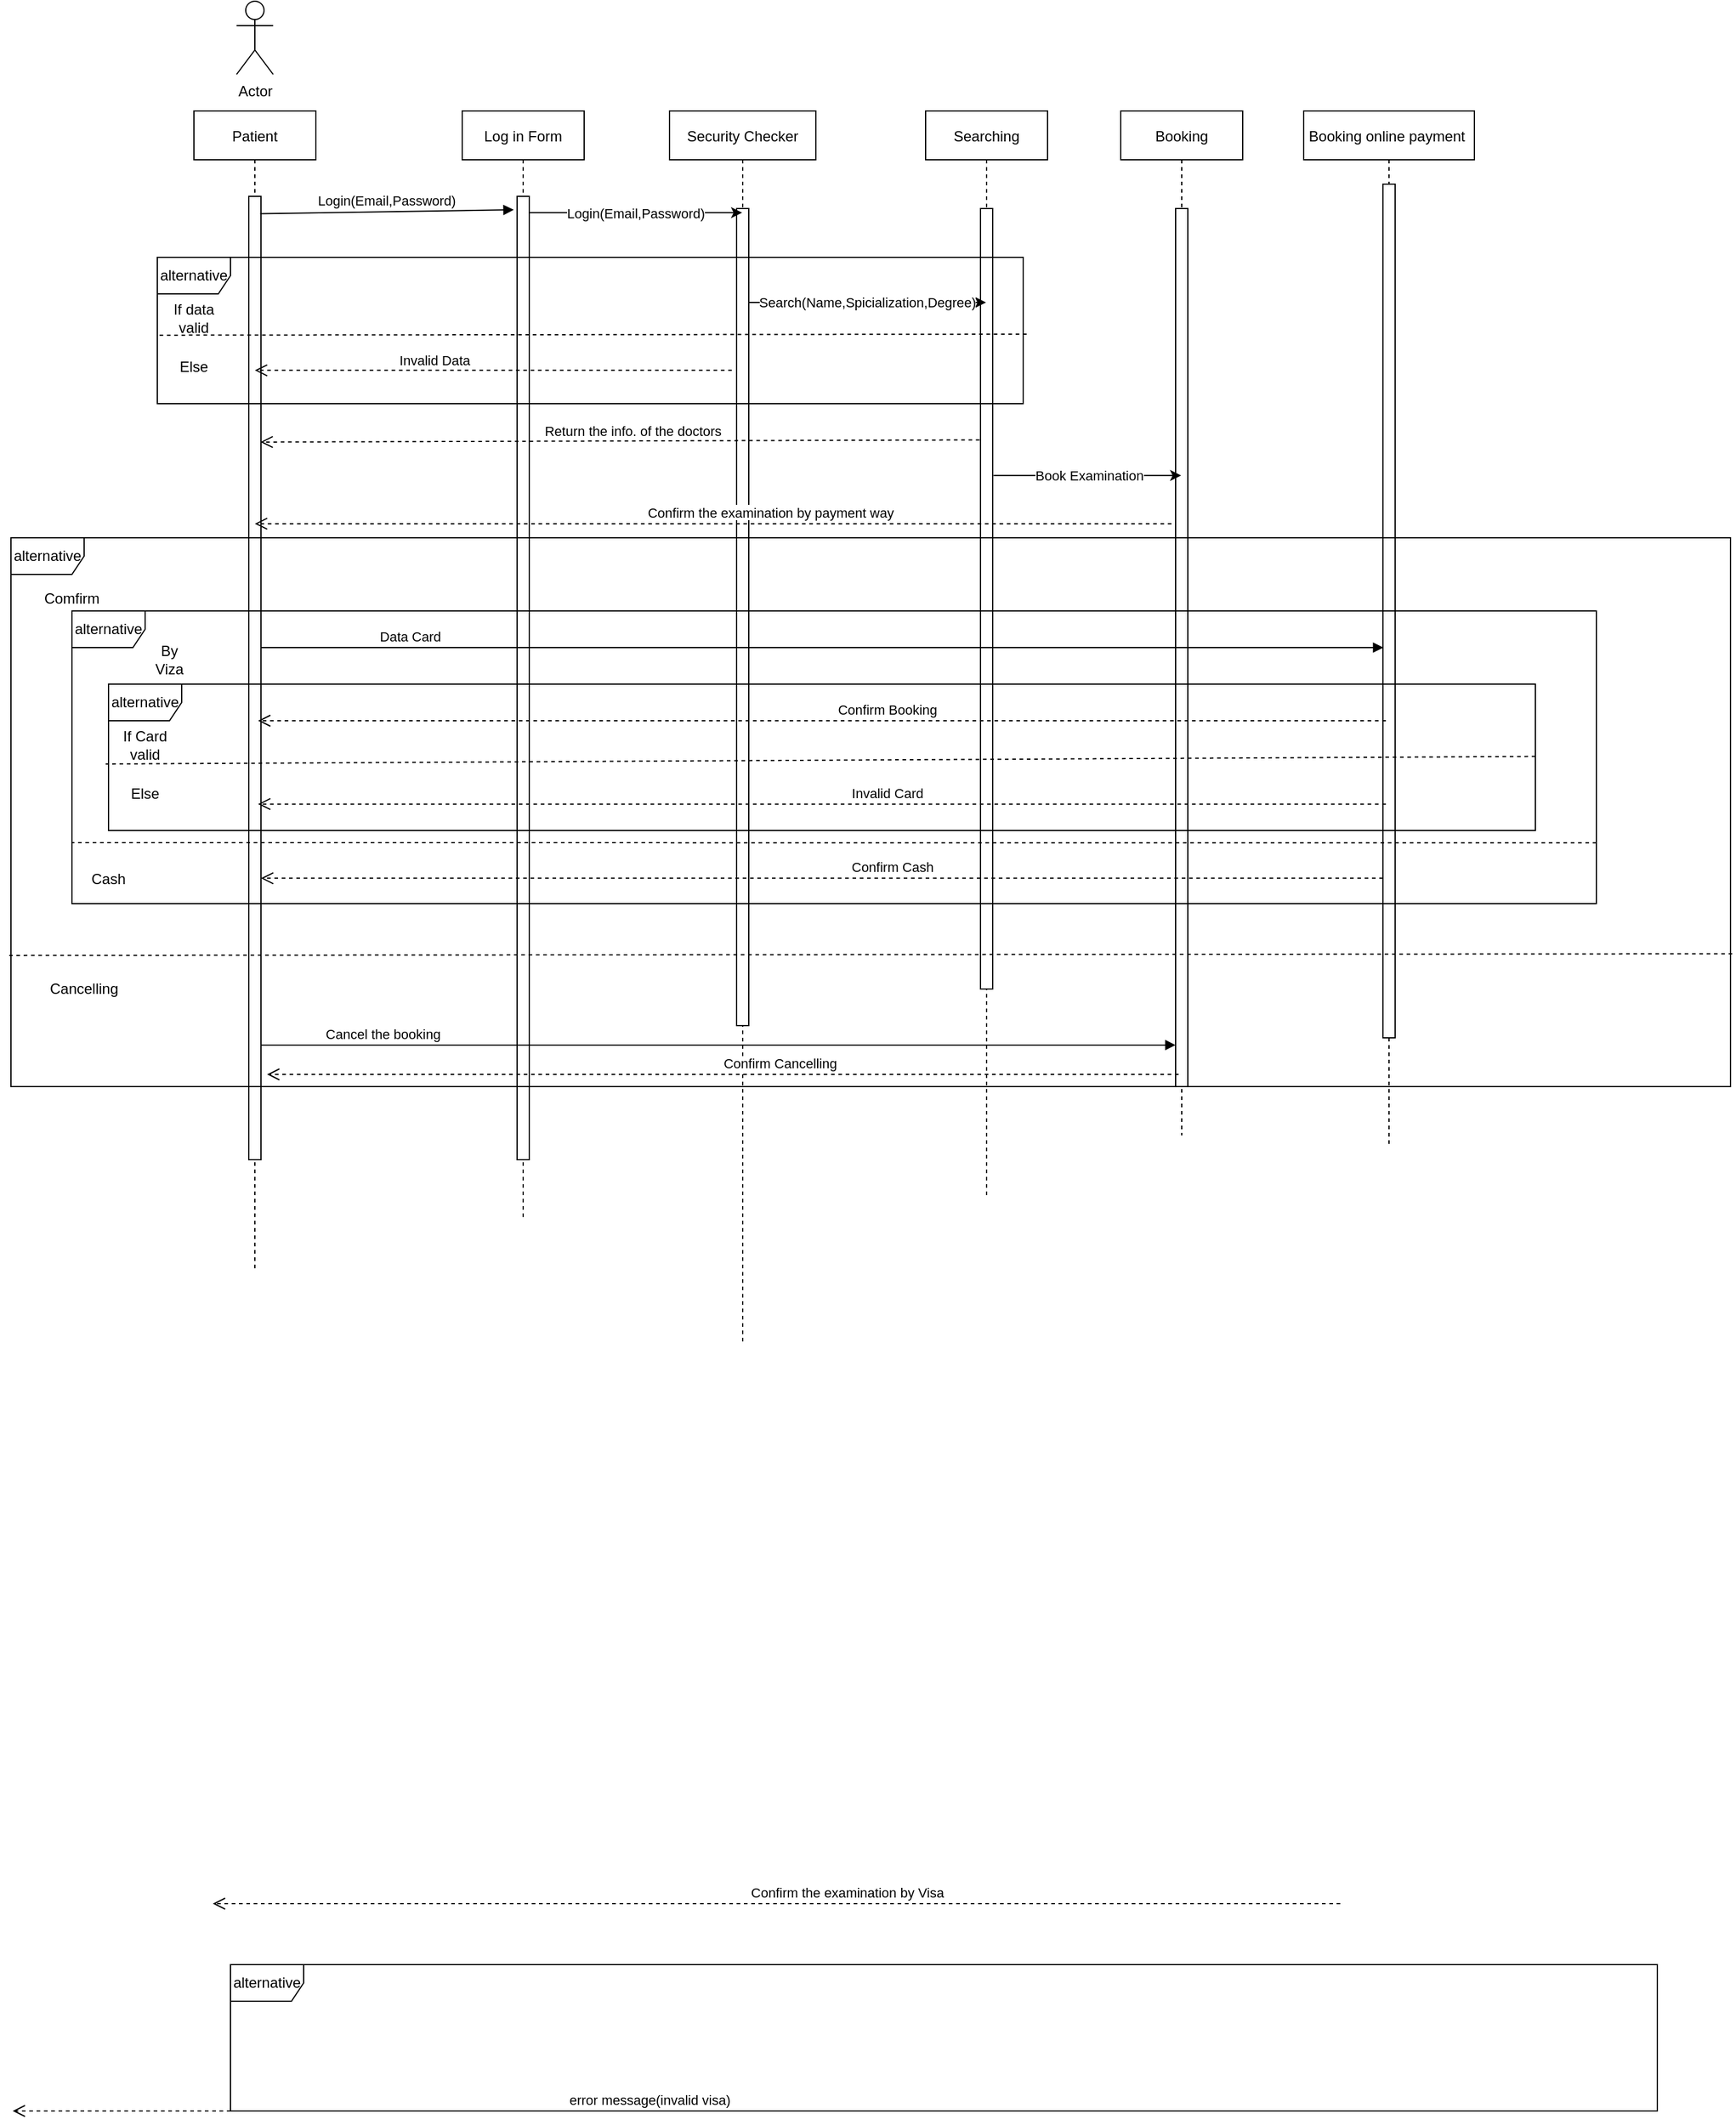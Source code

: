 <mxfile version="14.1.2" type="github">
  <diagram id="kgpKYQtTHZ0yAKxKKP6v" name="Page-1">
    <mxGraphModel dx="3333" dy="1033" grid="1" gridSize="10" guides="1" tooltips="1" connect="1" arrows="1" fold="1" page="1" pageScale="1" pageWidth="850" pageHeight="1100" background="none" math="0" shadow="0">
      <root>
        <mxCell id="0" />
        <mxCell id="1" parent="0" />
        <mxCell id="3nuBFxr9cyL0pnOWT2aG-1" value="Patient" style="shape=umlLifeline;perimeter=lifelinePerimeter;container=1;collapsible=0;recursiveResize=0;rounded=0;shadow=0;strokeWidth=1;" parent="1" vertex="1">
          <mxGeometry x="80" y="90" width="100" height="950" as="geometry" />
        </mxCell>
        <mxCell id="3nuBFxr9cyL0pnOWT2aG-2" value="" style="points=[];perimeter=orthogonalPerimeter;rounded=0;shadow=0;strokeWidth=1;" parent="3nuBFxr9cyL0pnOWT2aG-1" vertex="1">
          <mxGeometry x="45" y="70" width="10" height="790" as="geometry" />
        </mxCell>
        <mxCell id="3nuBFxr9cyL0pnOWT2aG-5" value="Log in Form" style="shape=umlLifeline;perimeter=lifelinePerimeter;container=1;collapsible=0;recursiveResize=0;rounded=0;shadow=0;strokeWidth=1;" parent="1" vertex="1">
          <mxGeometry x="300" y="90" width="100" height="910" as="geometry" />
        </mxCell>
        <mxCell id="3nuBFxr9cyL0pnOWT2aG-6" value="" style="points=[];perimeter=orthogonalPerimeter;rounded=0;shadow=0;strokeWidth=1;" parent="3nuBFxr9cyL0pnOWT2aG-5" vertex="1">
          <mxGeometry x="45" y="70" width="10" height="790" as="geometry" />
        </mxCell>
        <mxCell id="3nuBFxr9cyL0pnOWT2aG-8" value="Login(Email,Password)" style="verticalAlign=bottom;endArrow=block;shadow=0;strokeWidth=1;exitX=0.929;exitY=0.018;exitDx=0;exitDy=0;exitPerimeter=0;entryX=-0.271;entryY=0.014;entryDx=0;entryDy=0;entryPerimeter=0;" parent="1" source="3nuBFxr9cyL0pnOWT2aG-2" target="3nuBFxr9cyL0pnOWT2aG-6" edge="1">
          <mxGeometry relative="1" as="geometry">
            <mxPoint x="275" y="160" as="sourcePoint" />
            <mxPoint x="342" y="170" as="targetPoint" />
          </mxGeometry>
        </mxCell>
        <mxCell id="gi27r2yIJl19BR6W4fk2-7" value="Actor" style="shape=umlActor;verticalLabelPosition=bottom;verticalAlign=top;html=1;outlineConnect=0;" parent="1" vertex="1">
          <mxGeometry x="115" width="30" height="60" as="geometry" />
        </mxCell>
        <mxCell id="gi27r2yIJl19BR6W4fk2-9" value="Security Checker" style="shape=umlLifeline;perimeter=lifelinePerimeter;container=1;collapsible=0;recursiveResize=0;rounded=0;shadow=0;strokeWidth=1;" parent="1" vertex="1">
          <mxGeometry x="470" y="90" width="120" height="1010" as="geometry" />
        </mxCell>
        <mxCell id="gi27r2yIJl19BR6W4fk2-10" value="" style="points=[];perimeter=orthogonalPerimeter;rounded=0;shadow=0;strokeWidth=1;" parent="gi27r2yIJl19BR6W4fk2-9" vertex="1">
          <mxGeometry x="55" y="80" width="10" height="670" as="geometry" />
        </mxCell>
        <mxCell id="gi27r2yIJl19BR6W4fk2-11" value="Searching" style="shape=umlLifeline;perimeter=lifelinePerimeter;container=1;collapsible=0;recursiveResize=0;rounded=0;shadow=0;strokeWidth=1;" parent="1" vertex="1">
          <mxGeometry x="680" y="90" width="100" height="890" as="geometry" />
        </mxCell>
        <mxCell id="gi27r2yIJl19BR6W4fk2-12" value="" style="points=[];perimeter=orthogonalPerimeter;rounded=0;shadow=0;strokeWidth=1;" parent="gi27r2yIJl19BR6W4fk2-11" vertex="1">
          <mxGeometry x="45" y="80" width="10" height="640" as="geometry" />
        </mxCell>
        <mxCell id="gi27r2yIJl19BR6W4fk2-13" value="Booking" style="shape=umlLifeline;perimeter=lifelinePerimeter;container=1;collapsible=0;recursiveResize=0;rounded=0;shadow=0;strokeWidth=1;" parent="1" vertex="1">
          <mxGeometry x="840" y="90" width="100" height="840" as="geometry" />
        </mxCell>
        <mxCell id="gi27r2yIJl19BR6W4fk2-14" value="" style="points=[];perimeter=orthogonalPerimeter;rounded=0;shadow=0;strokeWidth=1;" parent="gi27r2yIJl19BR6W4fk2-13" vertex="1">
          <mxGeometry x="45" y="80" width="10" height="720" as="geometry" />
        </mxCell>
        <mxCell id="gi27r2yIJl19BR6W4fk2-15" value="Booking online payment " style="shape=umlLifeline;perimeter=lifelinePerimeter;container=1;collapsible=0;recursiveResize=0;rounded=0;shadow=0;strokeWidth=1;size=40;" parent="1" vertex="1">
          <mxGeometry x="990" y="90" width="140" height="850" as="geometry" />
        </mxCell>
        <mxCell id="gi27r2yIJl19BR6W4fk2-16" value="" style="points=[];perimeter=orthogonalPerimeter;rounded=0;shadow=0;strokeWidth=1;" parent="gi27r2yIJl19BR6W4fk2-15" vertex="1">
          <mxGeometry x="65" y="60" width="10" height="700" as="geometry" />
        </mxCell>
        <mxCell id="gi27r2yIJl19BR6W4fk2-22" value="" style="endArrow=classic;html=1;exitX=0.953;exitY=0.017;exitDx=0;exitDy=0;exitPerimeter=0;" parent="1" source="3nuBFxr9cyL0pnOWT2aG-6" target="gi27r2yIJl19BR6W4fk2-9" edge="1">
          <mxGeometry relative="1" as="geometry">
            <mxPoint x="350" y="170" as="sourcePoint" />
            <mxPoint x="450" y="170" as="targetPoint" />
          </mxGeometry>
        </mxCell>
        <mxCell id="gi27r2yIJl19BR6W4fk2-23" value="Login(Email,Password)" style="edgeLabel;resizable=0;html=1;align=center;verticalAlign=middle;" parent="gi27r2yIJl19BR6W4fk2-22" connectable="0" vertex="1">
          <mxGeometry relative="1" as="geometry" />
        </mxCell>
        <mxCell id="gi27r2yIJl19BR6W4fk2-42" value="" style="endArrow=classic;html=1;exitX=1.024;exitY=0.115;exitDx=0;exitDy=0;exitPerimeter=0;" parent="1" source="gi27r2yIJl19BR6W4fk2-10" target="gi27r2yIJl19BR6W4fk2-11" edge="1">
          <mxGeometry relative="1" as="geometry">
            <mxPoint x="535" y="190" as="sourcePoint" />
            <mxPoint x="690" y="190" as="targetPoint" />
          </mxGeometry>
        </mxCell>
        <mxCell id="gi27r2yIJl19BR6W4fk2-43" value="Search(Name,Spicialization,Degree)" style="edgeLabel;resizable=0;html=1;align=center;verticalAlign=middle;" parent="gi27r2yIJl19BR6W4fk2-42" connectable="0" vertex="1">
          <mxGeometry relative="1" as="geometry" />
        </mxCell>
        <mxCell id="gi27r2yIJl19BR6W4fk2-45" value="Invalid Data" style="verticalAlign=bottom;endArrow=open;dashed=1;endSize=8;shadow=0;strokeWidth=1;exitX=-0.388;exitY=0.198;exitDx=0;exitDy=0;exitPerimeter=0;" parent="1" source="gi27r2yIJl19BR6W4fk2-10" target="3nuBFxr9cyL0pnOWT2aG-1" edge="1">
          <mxGeometry x="0.244" y="1" relative="1" as="geometry">
            <mxPoint x="140" y="260.0" as="targetPoint" />
            <mxPoint x="520" y="260" as="sourcePoint" />
            <mxPoint as="offset" />
          </mxGeometry>
        </mxCell>
        <mxCell id="gi27r2yIJl19BR6W4fk2-47" value="" style="endArrow=classic;html=1;exitX=1.071;exitY=0.342;exitDx=0;exitDy=0;exitPerimeter=0;" parent="1" source="gi27r2yIJl19BR6W4fk2-12" target="gi27r2yIJl19BR6W4fk2-13" edge="1">
          <mxGeometry relative="1" as="geometry">
            <mxPoint x="740" y="330" as="sourcePoint" />
            <mxPoint x="880" y="338" as="targetPoint" />
          </mxGeometry>
        </mxCell>
        <mxCell id="gi27r2yIJl19BR6W4fk2-48" value="Book Examination" style="edgeLabel;resizable=0;html=1;align=center;verticalAlign=middle;" parent="gi27r2yIJl19BR6W4fk2-47" connectable="0" vertex="1">
          <mxGeometry relative="1" as="geometry">
            <mxPoint x="1" as="offset" />
          </mxGeometry>
        </mxCell>
        <mxCell id="gi27r2yIJl19BR6W4fk2-50" value="Confirm the examination by payment way" style="verticalAlign=bottom;endArrow=open;dashed=1;endSize=8;shadow=0;strokeWidth=1;exitX=-0.341;exitY=0.359;exitDx=0;exitDy=0;exitPerimeter=0;" parent="1" source="gi27r2yIJl19BR6W4fk2-14" target="3nuBFxr9cyL0pnOWT2aG-1" edge="1">
          <mxGeometry x="-0.126" relative="1" as="geometry">
            <mxPoint x="480" y="371.07" as="targetPoint" />
            <mxPoint x="876.76" y="368.93" as="sourcePoint" />
            <mxPoint as="offset" />
          </mxGeometry>
        </mxCell>
        <mxCell id="gi27r2yIJl19BR6W4fk2-55" value="Cancel the booking" style="verticalAlign=bottom;endArrow=block;shadow=0;strokeWidth=1;exitX=1.024;exitY=0.881;exitDx=0;exitDy=0;exitPerimeter=0;" parent="1" source="3nuBFxr9cyL0pnOWT2aG-2" target="gi27r2yIJl19BR6W4fk2-14" edge="1">
          <mxGeometry x="-0.733" relative="1" as="geometry">
            <mxPoint x="140.0" y="680" as="sourcePoint" />
            <mxPoint x="348.0" y="680.9" as="targetPoint" />
            <mxPoint as="offset" />
          </mxGeometry>
        </mxCell>
        <mxCell id="gi27r2yIJl19BR6W4fk2-56" value="Confirm Cancelling" style="verticalAlign=bottom;endArrow=open;dashed=1;endSize=8;shadow=0;strokeWidth=1;exitX=0.176;exitY=0.191;exitDx=0;exitDy=0;exitPerimeter=0;" parent="1" edge="1">
          <mxGeometry x="-0.126" relative="1" as="geometry">
            <mxPoint x="140.004" y="880" as="targetPoint" />
            <mxPoint x="887.44" y="880" as="sourcePoint" />
            <mxPoint as="offset" />
          </mxGeometry>
        </mxCell>
        <mxCell id="gi27r2yIJl19BR6W4fk2-65" value="alternative" style="shape=umlFrame;whiteSpace=wrap;html=1;" parent="1" vertex="1">
          <mxGeometry x="50" y="210" width="710" height="120" as="geometry" />
        </mxCell>
        <mxCell id="gi27r2yIJl19BR6W4fk2-66" value="" style="endArrow=none;html=1;dashed=1;exitX=1.004;exitY=0.525;exitDx=0;exitDy=0;exitPerimeter=0;entryX=0.002;entryY=0.532;entryDx=0;entryDy=0;entryPerimeter=0;" parent="1" source="gi27r2yIJl19BR6W4fk2-65" target="gi27r2yIJl19BR6W4fk2-65" edge="1">
          <mxGeometry relative="1" as="geometry">
            <mxPoint x="1214.68" y="320.3" as="sourcePoint" />
            <mxPoint x="40.0" y="320.0" as="targetPoint" />
          </mxGeometry>
        </mxCell>
        <mxCell id="gi27r2yIJl19BR6W4fk2-68" value="If data valid" style="text;html=1;strokeColor=none;fillColor=none;align=center;verticalAlign=middle;whiteSpace=wrap;rounded=0;" parent="1" vertex="1">
          <mxGeometry x="60" y="250" width="40" height="20" as="geometry" />
        </mxCell>
        <mxCell id="gi27r2yIJl19BR6W4fk2-69" value="Else" style="text;html=1;strokeColor=none;fillColor=none;align=center;verticalAlign=middle;whiteSpace=wrap;rounded=0;" parent="1" vertex="1">
          <mxGeometry x="60" y="290" width="40" height="20" as="geometry" />
        </mxCell>
        <mxCell id="uxSwmTS0pwex9wF5p5L2-1" value="Return the info. of the doctors" style="verticalAlign=bottom;endArrow=open;dashed=1;endSize=8;shadow=0;strokeWidth=1;exitX=0.02;exitY=0.279;exitDx=0;exitDy=0;exitPerimeter=0;entryX=1.06;entryY=0.292;entryDx=0;entryDy=0;entryPerimeter=0;" edge="1" parent="1">
          <mxGeometry x="-0.036" y="1" relative="1" as="geometry">
            <mxPoint x="134.6" y="361.48" as="targetPoint" />
            <mxPoint x="724.2" y="359.72" as="sourcePoint" />
            <mxPoint as="offset" />
          </mxGeometry>
        </mxCell>
        <mxCell id="uxSwmTS0pwex9wF5p5L2-2" value="alternative" style="shape=umlFrame;whiteSpace=wrap;html=1;" vertex="1" parent="1">
          <mxGeometry x="-70" y="440" width="1410" height="450" as="geometry" />
        </mxCell>
        <mxCell id="uxSwmTS0pwex9wF5p5L2-3" value="" style="endArrow=none;html=1;dashed=1;exitX=1.001;exitY=0.758;exitDx=0;exitDy=0;exitPerimeter=0;entryX=-0.001;entryY=0.761;entryDx=0;entryDy=0;entryPerimeter=0;" edge="1" parent="1" source="uxSwmTS0pwex9wF5p5L2-2" target="uxSwmTS0pwex9wF5p5L2-2">
          <mxGeometry relative="1" as="geometry">
            <mxPoint x="1250.0" y="1000.3" as="sourcePoint" />
            <mxPoint x="75.32" y="1000.0" as="targetPoint" />
          </mxGeometry>
        </mxCell>
        <mxCell id="gi27r2yIJl19BR6W4fk2-57" value="alternative" style="shape=umlFrame;whiteSpace=wrap;html=1;" parent="1" vertex="1">
          <mxGeometry x="10" y="560" width="1170" height="120" as="geometry" />
        </mxCell>
        <mxCell id="gi27r2yIJl19BR6W4fk2-60" value="" style="endArrow=none;html=1;dashed=1;exitX=1;exitY=0.494;exitDx=0;exitDy=0;exitPerimeter=0;entryX=-0.002;entryY=0.496;entryDx=0;entryDy=0;entryPerimeter=0;" parent="1" source="gi27r2yIJl19BR6W4fk2-57" edge="1">
          <mxGeometry relative="1" as="geometry">
            <mxPoint x="1182.34" y="625.74" as="sourcePoint" />
            <mxPoint x="7.66" y="625.48" as="targetPoint" />
          </mxGeometry>
        </mxCell>
        <mxCell id="uxSwmTS0pwex9wF5p5L2-4" value="Comfirm" style="text;html=1;strokeColor=none;fillColor=none;align=center;verticalAlign=middle;whiteSpace=wrap;rounded=0;" vertex="1" parent="1">
          <mxGeometry x="-40" y="480" width="40" height="20" as="geometry" />
        </mxCell>
        <mxCell id="uxSwmTS0pwex9wF5p5L2-5" value="Cancelling" style="text;html=1;strokeColor=none;fillColor=none;align=center;verticalAlign=middle;whiteSpace=wrap;rounded=0;" vertex="1" parent="1">
          <mxGeometry x="-30" y="800" width="40" height="20" as="geometry" />
        </mxCell>
        <mxCell id="uxSwmTS0pwex9wF5p5L2-6" value="alternative" style="shape=umlFrame;whiteSpace=wrap;html=1;" vertex="1" parent="1">
          <mxGeometry x="110" y="1610" width="1170" height="120" as="geometry" />
        </mxCell>
        <mxCell id="uxSwmTS0pwex9wF5p5L2-8" value="Confirm the examination by Visa" style="verticalAlign=bottom;endArrow=open;dashed=1;endSize=8;shadow=0;strokeWidth=1;exitX=-0.167;exitY=0.611;exitDx=0;exitDy=0;exitPerimeter=0;" edge="1" parent="1">
          <mxGeometry x="-0.126" relative="1" as="geometry">
            <mxPoint x="95.503" y="1560" as="targetPoint" />
            <mxPoint x="1020" y="1560" as="sourcePoint" />
            <mxPoint as="offset" />
          </mxGeometry>
        </mxCell>
        <mxCell id="uxSwmTS0pwex9wF5p5L2-9" value="error message(invalid visa)" style="verticalAlign=bottom;endArrow=open;dashed=1;endSize=8;shadow=0;strokeWidth=1;exitX=0.176;exitY=0.191;exitDx=0;exitDy=0;exitPerimeter=0;" edge="1" parent="1">
          <mxGeometry x="-0.126" relative="1" as="geometry">
            <mxPoint x="-68.607" y="1730" as="targetPoint" />
            <mxPoint x="860" y="1730" as="sourcePoint" />
            <mxPoint as="offset" />
          </mxGeometry>
        </mxCell>
        <mxCell id="uxSwmTS0pwex9wF5p5L2-10" value="If Card valid" style="text;html=1;strokeColor=none;fillColor=none;align=center;verticalAlign=middle;whiteSpace=wrap;rounded=0;" vertex="1" parent="1">
          <mxGeometry x="20" y="600" width="40" height="20" as="geometry" />
        </mxCell>
        <mxCell id="uxSwmTS0pwex9wF5p5L2-11" value="Else" style="text;html=1;strokeColor=none;fillColor=none;align=center;verticalAlign=middle;whiteSpace=wrap;rounded=0;" vertex="1" parent="1">
          <mxGeometry x="20" y="640" width="40" height="20" as="geometry" />
        </mxCell>
        <mxCell id="uxSwmTS0pwex9wF5p5L2-12" value="alternative" style="shape=umlFrame;whiteSpace=wrap;html=1;" vertex="1" parent="1">
          <mxGeometry x="-20" y="500" width="1250" height="240" as="geometry" />
        </mxCell>
        <mxCell id="uxSwmTS0pwex9wF5p5L2-13" value="By Viza" style="text;html=1;strokeColor=none;fillColor=none;align=center;verticalAlign=middle;whiteSpace=wrap;rounded=0;" vertex="1" parent="1">
          <mxGeometry x="40" y="530" width="40" height="20" as="geometry" />
        </mxCell>
        <mxCell id="uxSwmTS0pwex9wF5p5L2-15" value="Data Card" style="verticalAlign=bottom;endArrow=block;shadow=0;strokeWidth=1;exitX=1.367;exitY=0.986;exitDx=0;exitDy=0;exitPerimeter=0;" edge="1" parent="1">
          <mxGeometry x="-0.733" relative="1" as="geometry">
            <mxPoint x="134.58" y="530" as="sourcePoint" />
            <mxPoint x="1055.41" y="530" as="targetPoint" />
            <mxPoint as="offset" />
          </mxGeometry>
        </mxCell>
        <mxCell id="uxSwmTS0pwex9wF5p5L2-19" value="Confirm Booking" style="verticalAlign=bottom;endArrow=open;dashed=1;endSize=8;shadow=0;strokeWidth=1;entryX=0.547;entryY=0.93;entryDx=0;entryDy=0;entryPerimeter=0;" edge="1" parent="1">
          <mxGeometry x="-0.114" relative="1" as="geometry">
            <mxPoint x="132.6" y="590.0" as="targetPoint" />
            <mxPoint x="1057.4" y="590.0" as="sourcePoint" />
            <mxPoint x="1" as="offset" />
          </mxGeometry>
        </mxCell>
        <mxCell id="uxSwmTS0pwex9wF5p5L2-20" value="Invalid Card" style="verticalAlign=bottom;endArrow=open;dashed=1;endSize=8;shadow=0;strokeWidth=1;entryX=0.547;entryY=0.93;entryDx=0;entryDy=0;entryPerimeter=0;" edge="1" parent="1">
          <mxGeometry x="-0.114" relative="1" as="geometry">
            <mxPoint x="132.6" y="658.33" as="targetPoint" />
            <mxPoint x="1057.4" y="658.33" as="sourcePoint" />
            <mxPoint x="1" as="offset" />
          </mxGeometry>
        </mxCell>
        <mxCell id="uxSwmTS0pwex9wF5p5L2-21" value="Cash" style="text;html=1;strokeColor=none;fillColor=none;align=center;verticalAlign=middle;whiteSpace=wrap;rounded=0;" vertex="1" parent="1">
          <mxGeometry x="-10" y="710" width="40" height="20" as="geometry" />
        </mxCell>
        <mxCell id="uxSwmTS0pwex9wF5p5L2-22" value="" style="endArrow=none;html=1;dashed=1;" edge="1" parent="1">
          <mxGeometry relative="1" as="geometry">
            <mxPoint x="1230" y="690.16" as="sourcePoint" />
            <mxPoint x="-20" y="690" as="targetPoint" />
          </mxGeometry>
        </mxCell>
        <mxCell id="uxSwmTS0pwex9wF5p5L2-23" value="Confirm Cash" style="verticalAlign=bottom;endArrow=open;dashed=1;endSize=8;shadow=0;strokeWidth=1;" edge="1" parent="1">
          <mxGeometry x="-0.126" relative="1" as="geometry">
            <mxPoint x="135.004" y="719.17" as="targetPoint" />
            <mxPoint x="1055" y="719.17" as="sourcePoint" />
            <mxPoint as="offset" />
          </mxGeometry>
        </mxCell>
      </root>
    </mxGraphModel>
  </diagram>
</mxfile>
